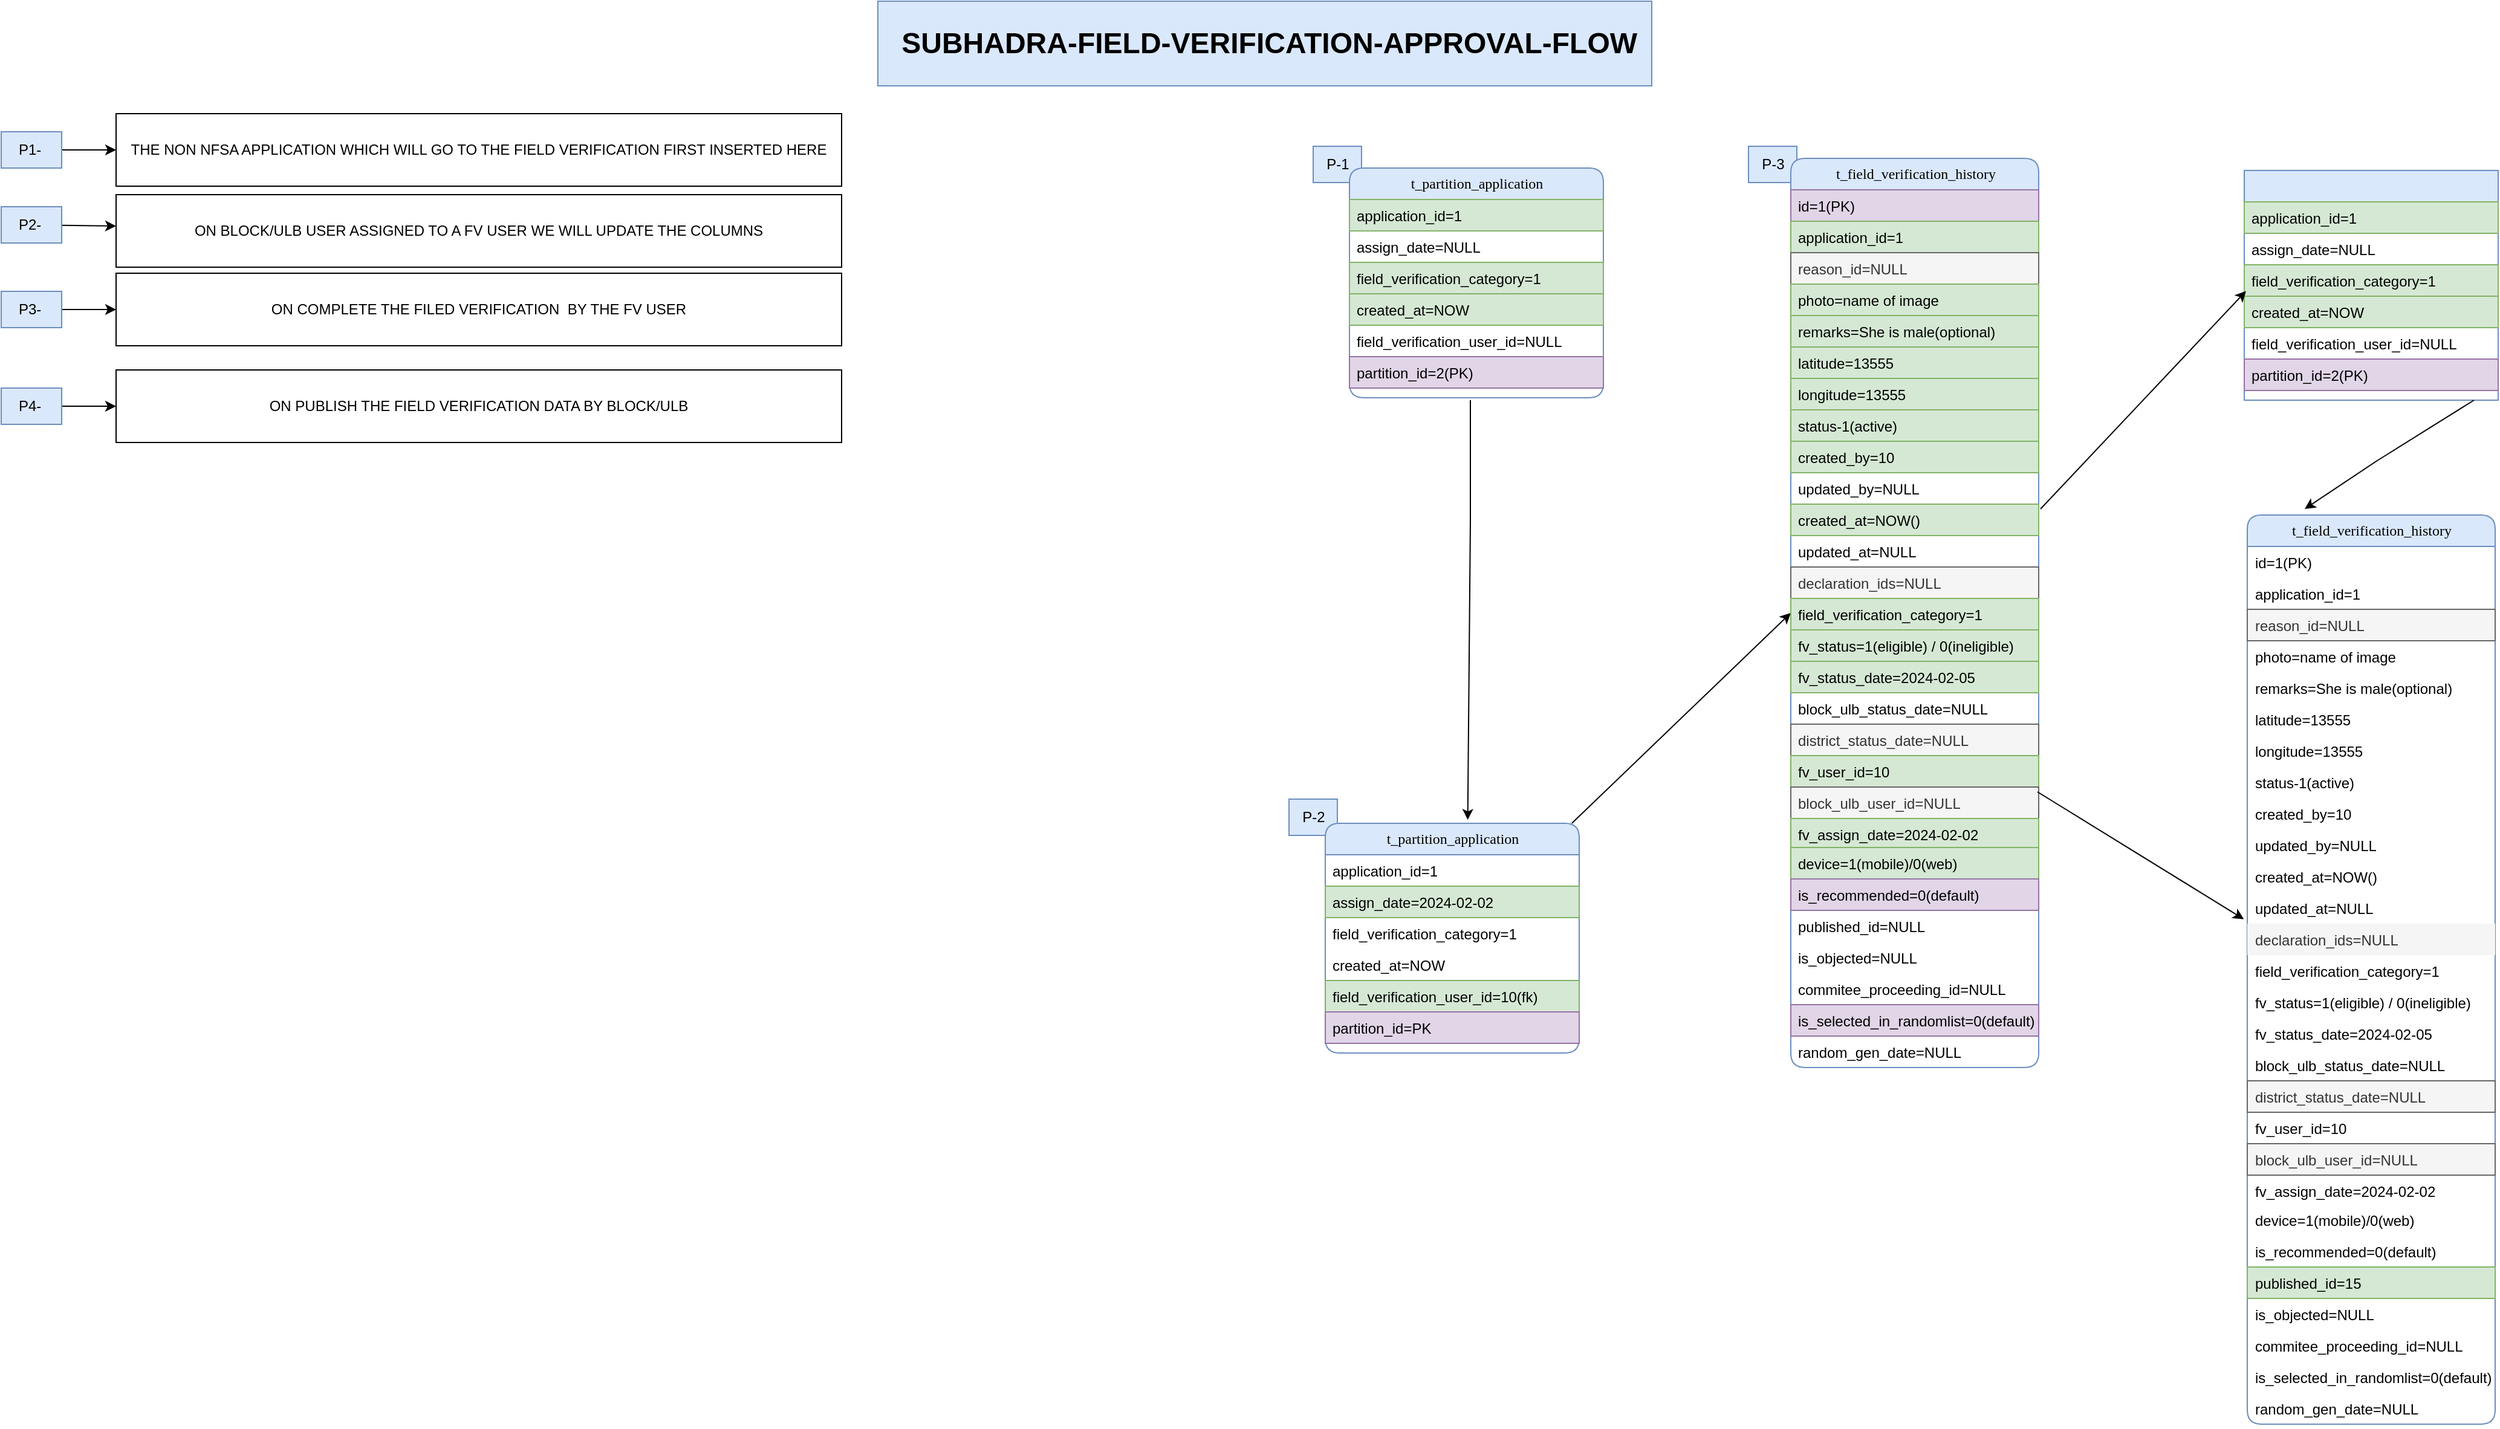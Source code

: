 <mxfile version="26.0.10">
  <diagram name="Page-1" id="5d7acffa-a066-3a61-03fe-96351882024d">
    <mxGraphModel dx="2404" dy="1493" grid="1" gridSize="10" guides="1" tooltips="1" connect="1" arrows="1" fold="1" page="1" pageScale="1" pageWidth="1100" pageHeight="850" background="#ffffff" math="0" shadow="0">
      <root>
        <mxCell id="0" />
        <mxCell id="1" parent="0" />
        <mxCell id="mOaUi8r3s6zJGnczRY0B-57" value="P-3" style="text;html=1;align=center;verticalAlign=middle;resizable=0;points=[];autosize=1;strokeColor=#6c8ebf;fillColor=#dae8fc;" vertex="1" parent="1">
          <mxGeometry x="410" y="-730" width="40" height="30" as="geometry" />
        </mxCell>
        <mxCell id="mOaUi8r3s6zJGnczRY0B-26" value="P-2" style="text;html=1;align=center;verticalAlign=middle;resizable=0;points=[];autosize=1;strokeColor=#6c8ebf;fillColor=#dae8fc;" vertex="1" parent="1">
          <mxGeometry x="30" y="-190" width="40" height="30" as="geometry" />
        </mxCell>
        <mxCell id="mOaUi8r3s6zJGnczRY0B-1" value="&lt;h1&gt;&amp;nbsp;SUBHADRA-FIELD-VERIFICATION-APPROVAL-FLOW&lt;/h1&gt;" style="text;html=1;align=center;verticalAlign=middle;resizable=0;points=[];autosize=1;strokeColor=#6c8ebf;fillColor=#dae8fc;" vertex="1" parent="1">
          <mxGeometry x="-310" y="-850" width="640" height="70" as="geometry" />
        </mxCell>
        <mxCell id="mOaUi8r3s6zJGnczRY0B-12" value="P-1" style="text;html=1;align=center;verticalAlign=middle;resizable=0;points=[];autosize=1;strokeColor=#6c8ebf;fillColor=#dae8fc;" vertex="1" parent="1">
          <mxGeometry x="50" y="-730" width="40" height="30" as="geometry" />
        </mxCell>
        <mxCell id="mOaUi8r3s6zJGnczRY0B-18" value="" style="edgeStyle=orthogonalEdgeStyle;rounded=0;orthogonalLoop=1;jettySize=auto;html=1;" edge="1" parent="1" source="mOaUi8r3s6zJGnczRY0B-16" target="mOaUi8r3s6zJGnczRY0B-17">
          <mxGeometry relative="1" as="geometry" />
        </mxCell>
        <mxCell id="mOaUi8r3s6zJGnczRY0B-16" value="P1-&amp;nbsp;" style="text;html=1;align=center;verticalAlign=middle;resizable=0;points=[];autosize=1;strokeColor=#6c8ebf;fillColor=#dae8fc;" vertex="1" parent="1">
          <mxGeometry x="-1035" y="-742" width="50" height="30" as="geometry" />
        </mxCell>
        <mxCell id="mOaUi8r3s6zJGnczRY0B-17" value="THE NON NFSA APPLICATION WHICH WILL GO TO THE FIELD VERIFICATION FIRST INSERTED HERE" style="whiteSpace=wrap;html=1;" vertex="1" parent="1">
          <mxGeometry x="-940" y="-757" width="600" height="60" as="geometry" />
        </mxCell>
        <mxCell id="mOaUi8r3s6zJGnczRY0B-60" value="" style="edgeStyle=none;rounded=0;orthogonalLoop=1;jettySize=auto;html=1;entryX=0;entryY=0.5;entryDx=0;entryDy=0;" edge="1" parent="1" source="mOaUi8r3s6zJGnczRY0B-19" target="mOaUi8r3s6zJGnczRY0B-50">
          <mxGeometry relative="1" as="geometry">
            <mxPoint x="780" y="-615" as="targetPoint" />
          </mxGeometry>
        </mxCell>
        <mxCell id="mOaUi8r3s6zJGnczRY0B-19" value="t_partition_application" style="swimlane;html=1;fontStyle=0;childLayout=stackLayout;horizontal=1;startSize=26;fillColor=#dae8fc;horizontalStack=0;resizeParent=1;resizeLast=0;collapsible=1;marginBottom=0;swimlaneFillColor=#ffffff;align=center;rounded=1;shadow=0;comic=0;labelBackgroundColor=none;strokeWidth=1;fontFamily=Verdana;fontSize=12;strokeColor=#6c8ebf;" vertex="1" parent="1">
          <mxGeometry x="60" y="-170" width="210" height="190" as="geometry">
            <mxRectangle x="445" y="-710" width="180" height="30" as="alternateBounds" />
          </mxGeometry>
        </mxCell>
        <mxCell id="mOaUi8r3s6zJGnczRY0B-32" value="application_id=1" style="text;html=1;strokeColor=none;fillColor=none;spacingLeft=4;spacingRight=4;whiteSpace=wrap;overflow=hidden;rotatable=0;points=[[0,0.5],[1,0.5]];portConstraint=eastwest;" vertex="1" parent="mOaUi8r3s6zJGnczRY0B-19">
          <mxGeometry y="26" width="210" height="26" as="geometry" />
        </mxCell>
        <mxCell id="mOaUi8r3s6zJGnczRY0B-33" value="assign_date=2024-02-02" style="text;html=1;strokeColor=#82b366;fillColor=#d5e8d4;spacingLeft=4;spacingRight=4;whiteSpace=wrap;overflow=hidden;rotatable=0;points=[[0,0.5],[1,0.5]];portConstraint=eastwest;" vertex="1" parent="mOaUi8r3s6zJGnczRY0B-19">
          <mxGeometry y="52" width="210" height="26" as="geometry" />
        </mxCell>
        <mxCell id="mOaUi8r3s6zJGnczRY0B-34" value="field_verification_category=1" style="text;html=1;strokeColor=none;fillColor=none;spacingLeft=4;spacingRight=4;whiteSpace=wrap;overflow=hidden;rotatable=0;points=[[0,0.5],[1,0.5]];portConstraint=eastwest;" vertex="1" parent="mOaUi8r3s6zJGnczRY0B-19">
          <mxGeometry y="78" width="210" height="26" as="geometry" />
        </mxCell>
        <mxCell id="mOaUi8r3s6zJGnczRY0B-35" value="created_at=NOW" style="text;html=1;strokeColor=none;fillColor=none;spacingLeft=4;spacingRight=4;whiteSpace=wrap;overflow=hidden;rotatable=0;points=[[0,0.5],[1,0.5]];portConstraint=eastwest;" vertex="1" parent="mOaUi8r3s6zJGnczRY0B-19">
          <mxGeometry y="104" width="210" height="26" as="geometry" />
        </mxCell>
        <mxCell id="mOaUi8r3s6zJGnczRY0B-36" value="field_verification_user_id=10(fk)" style="text;html=1;strokeColor=#82b366;fillColor=#d5e8d4;spacingLeft=4;spacingRight=4;whiteSpace=wrap;overflow=hidden;rotatable=0;points=[[0,0.5],[1,0.5]];portConstraint=eastwest;" vertex="1" parent="mOaUi8r3s6zJGnczRY0B-19">
          <mxGeometry y="130" width="210" height="26" as="geometry" />
        </mxCell>
        <mxCell id="mOaUi8r3s6zJGnczRY0B-37" value="partition_id=PK" style="text;html=1;strokeColor=#9673a6;fillColor=#e1d5e7;spacingLeft=4;spacingRight=4;whiteSpace=wrap;overflow=hidden;rotatable=0;points=[[0,0.5],[1,0.5]];portConstraint=eastwest;" vertex="1" parent="mOaUi8r3s6zJGnczRY0B-19">
          <mxGeometry y="156" width="210" height="26" as="geometry" />
        </mxCell>
        <mxCell id="mOaUi8r3s6zJGnczRY0B-31" value="" style="edgeStyle=none;rounded=0;orthogonalLoop=1;jettySize=auto;html=1;" edge="1" parent="1" source="mOaUi8r3s6zJGnczRY0B-27" target="mOaUi8r3s6zJGnczRY0B-28">
          <mxGeometry relative="1" as="geometry" />
        </mxCell>
        <mxCell id="mOaUi8r3s6zJGnczRY0B-27" value="P2-&amp;nbsp;" style="text;html=1;align=center;verticalAlign=middle;resizable=0;points=[];autosize=1;strokeColor=#6c8ebf;fillColor=#dae8fc;" vertex="1" parent="1">
          <mxGeometry x="-1035" y="-680" width="50" height="30" as="geometry" />
        </mxCell>
        <mxCell id="mOaUi8r3s6zJGnczRY0B-28" value="ON BLOCK/ULB USER ASSIGNED TO A FV USER WE WILL UPDATE THE COLUMNS" style="whiteSpace=wrap;html=1;" vertex="1" parent="1">
          <mxGeometry x="-940" y="-690" width="600" height="60" as="geometry" />
        </mxCell>
        <mxCell id="mOaUi8r3s6zJGnczRY0B-38" value="t_partition_application" style="swimlane;html=1;fontStyle=0;childLayout=stackLayout;horizontal=1;startSize=26;fillColor=#dae8fc;horizontalStack=0;resizeParent=1;resizeLast=0;collapsible=1;marginBottom=0;swimlaneFillColor=#ffffff;align=center;rounded=1;shadow=0;comic=0;labelBackgroundColor=none;strokeWidth=1;fontFamily=Verdana;fontSize=12;strokeColor=#6c8ebf;" vertex="1" parent="1">
          <mxGeometry x="80" y="-712" width="210" height="190" as="geometry" />
        </mxCell>
        <mxCell id="mOaUi8r3s6zJGnczRY0B-39" value="application_id=1" style="text;html=1;strokeColor=#82b366;fillColor=#d5e8d4;spacingLeft=4;spacingRight=4;whiteSpace=wrap;overflow=hidden;rotatable=0;points=[[0,0.5],[1,0.5]];portConstraint=eastwest;" vertex="1" parent="mOaUi8r3s6zJGnczRY0B-38">
          <mxGeometry y="26" width="210" height="26" as="geometry" />
        </mxCell>
        <mxCell id="mOaUi8r3s6zJGnczRY0B-40" value="assign_date=NULL" style="text;html=1;spacingLeft=4;spacingRight=4;whiteSpace=wrap;overflow=hidden;rotatable=0;points=[[0,0.5],[1,0.5]];portConstraint=eastwest;" vertex="1" parent="mOaUi8r3s6zJGnczRY0B-38">
          <mxGeometry y="52" width="210" height="26" as="geometry" />
        </mxCell>
        <mxCell id="mOaUi8r3s6zJGnczRY0B-41" value="field_verification_category=1" style="text;html=1;strokeColor=#82b366;fillColor=#d5e8d4;spacingLeft=4;spacingRight=4;whiteSpace=wrap;overflow=hidden;rotatable=0;points=[[0,0.5],[1,0.5]];portConstraint=eastwest;" vertex="1" parent="mOaUi8r3s6zJGnczRY0B-38">
          <mxGeometry y="78" width="210" height="26" as="geometry" />
        </mxCell>
        <mxCell id="mOaUi8r3s6zJGnczRY0B-42" value="created_at=NOW" style="text;html=1;strokeColor=#82b366;fillColor=#d5e8d4;spacingLeft=4;spacingRight=4;whiteSpace=wrap;overflow=hidden;rotatable=0;points=[[0,0.5],[1,0.5]];portConstraint=eastwest;" vertex="1" parent="mOaUi8r3s6zJGnczRY0B-38">
          <mxGeometry y="104" width="210" height="26" as="geometry" />
        </mxCell>
        <mxCell id="mOaUi8r3s6zJGnczRY0B-43" value="field_verification_user_id=NULL" style="text;html=1;strokeColor=none;fillColor=none;spacingLeft=4;spacingRight=4;whiteSpace=wrap;overflow=hidden;rotatable=0;points=[[0,0.5],[1,0.5]];portConstraint=eastwest;" vertex="1" parent="mOaUi8r3s6zJGnczRY0B-38">
          <mxGeometry y="130" width="210" height="26" as="geometry" />
        </mxCell>
        <mxCell id="mOaUi8r3s6zJGnczRY0B-44" value="partition_id=2(PK)" style="text;html=1;strokeColor=#9673a6;fillColor=#e1d5e7;spacingLeft=4;spacingRight=4;whiteSpace=wrap;overflow=hidden;rotatable=0;points=[[0,0.5],[1,0.5]];portConstraint=eastwest;" vertex="1" parent="mOaUi8r3s6zJGnczRY0B-38">
          <mxGeometry y="156" width="210" height="26" as="geometry" />
        </mxCell>
        <mxCell id="mOaUi8r3s6zJGnczRY0B-47" value="" style="edgeStyle=none;rounded=0;orthogonalLoop=1;jettySize=auto;html=1;" edge="1" parent="1" source="mOaUi8r3s6zJGnczRY0B-45" target="mOaUi8r3s6zJGnczRY0B-46">
          <mxGeometry relative="1" as="geometry" />
        </mxCell>
        <mxCell id="mOaUi8r3s6zJGnczRY0B-45" value="P3-&amp;nbsp;" style="text;html=1;align=center;verticalAlign=middle;resizable=0;points=[];autosize=1;strokeColor=#6c8ebf;fillColor=#dae8fc;" vertex="1" parent="1">
          <mxGeometry x="-1035" y="-610" width="50" height="30" as="geometry" />
        </mxCell>
        <mxCell id="mOaUi8r3s6zJGnczRY0B-46" value="ON COMPLETE THE FILED VERIFICATION&amp;nbsp; BY THE FV USER" style="whiteSpace=wrap;html=1;" vertex="1" parent="1">
          <mxGeometry x="-940" y="-625" width="600" height="60" as="geometry" />
        </mxCell>
        <mxCell id="mOaUi8r3s6zJGnczRY0B-50" value="t_field_verification_history" style="swimlane;html=1;fontStyle=0;childLayout=stackLayout;horizontal=1;startSize=26;fillColor=#dae8fc;horizontalStack=0;resizeParent=1;resizeLast=0;collapsible=1;marginBottom=0;swimlaneFillColor=#ffffff;align=center;rounded=1;shadow=0;comic=0;labelBackgroundColor=none;strokeWidth=1;fontFamily=Verdana;fontSize=12;strokeColor=#6c8ebf;" vertex="1" parent="1">
          <mxGeometry x="445" y="-720" width="205" height="752" as="geometry">
            <mxRectangle x="445" y="-710" width="180" height="30" as="alternateBounds" />
          </mxGeometry>
        </mxCell>
        <mxCell id="mOaUi8r3s6zJGnczRY0B-51" value="id=1(PK)" style="text;html=1;strokeColor=#9673a6;fillColor=#e1d5e7;spacingLeft=4;spacingRight=4;whiteSpace=wrap;overflow=hidden;rotatable=0;points=[[0,0.5],[1,0.5]];portConstraint=eastwest;" vertex="1" parent="mOaUi8r3s6zJGnczRY0B-50">
          <mxGeometry y="26" width="205" height="26" as="geometry" />
        </mxCell>
        <mxCell id="mOaUi8r3s6zJGnczRY0B-65" value="application_id=1&lt;div&gt;&lt;br&gt;&lt;/div&gt;" style="text;html=1;strokeColor=#82b366;fillColor=#d5e8d4;spacingLeft=4;spacingRight=4;whiteSpace=wrap;overflow=hidden;rotatable=0;points=[[0,0.5],[1,0.5]];portConstraint=eastwest;" vertex="1" parent="mOaUi8r3s6zJGnczRY0B-50">
          <mxGeometry y="52" width="205" height="26" as="geometry" />
        </mxCell>
        <mxCell id="mOaUi8r3s6zJGnczRY0B-66" value="&lt;div&gt;reason_id=NULL&lt;/div&gt;" style="text;html=1;spacingLeft=4;spacingRight=4;whiteSpace=wrap;overflow=hidden;rotatable=0;points=[[0,0.5],[1,0.5]];portConstraint=eastwest;fillColor=#f5f5f5;fontColor=#333333;strokeColor=#666666;" vertex="1" parent="mOaUi8r3s6zJGnczRY0B-50">
          <mxGeometry y="78" width="205" height="26" as="geometry" />
        </mxCell>
        <mxCell id="mOaUi8r3s6zJGnczRY0B-68" value="photo=name of image" style="text;html=1;spacingLeft=4;spacingRight=4;whiteSpace=wrap;overflow=hidden;rotatable=0;points=[[0,0.5],[1,0.5]];portConstraint=eastwest;fillColor=#d5e8d4;strokeColor=#82b366;" vertex="1" parent="mOaUi8r3s6zJGnczRY0B-50">
          <mxGeometry y="104" width="205" height="26" as="geometry" />
        </mxCell>
        <mxCell id="mOaUi8r3s6zJGnczRY0B-69" value="remarks=She is male(optional)" style="text;html=1;spacingLeft=4;spacingRight=4;whiteSpace=wrap;overflow=hidden;rotatable=0;points=[[0,0.5],[1,0.5]];portConstraint=eastwest;fillColor=#d5e8d4;strokeColor=#82b366;" vertex="1" parent="mOaUi8r3s6zJGnczRY0B-50">
          <mxGeometry y="130" width="205" height="26" as="geometry" />
        </mxCell>
        <mxCell id="mOaUi8r3s6zJGnczRY0B-70" value="latitude=13555" style="text;html=1;spacingLeft=4;spacingRight=4;whiteSpace=wrap;overflow=hidden;rotatable=0;points=[[0,0.5],[1,0.5]];portConstraint=eastwest;fillColor=#d5e8d4;strokeColor=#82b366;" vertex="1" parent="mOaUi8r3s6zJGnczRY0B-50">
          <mxGeometry y="156" width="205" height="26" as="geometry" />
        </mxCell>
        <mxCell id="mOaUi8r3s6zJGnczRY0B-71" value="longitude=13555" style="text;html=1;spacingLeft=4;spacingRight=4;whiteSpace=wrap;overflow=hidden;rotatable=0;points=[[0,0.5],[1,0.5]];portConstraint=eastwest;fillColor=#d5e8d4;strokeColor=#82b366;" vertex="1" parent="mOaUi8r3s6zJGnczRY0B-50">
          <mxGeometry y="182" width="205" height="26" as="geometry" />
        </mxCell>
        <mxCell id="mOaUi8r3s6zJGnczRY0B-72" value="status-1(active)" style="text;html=1;spacingLeft=4;spacingRight=4;whiteSpace=wrap;overflow=hidden;rotatable=0;points=[[0,0.5],[1,0.5]];portConstraint=eastwest;fillColor=#d5e8d4;strokeColor=#82b366;" vertex="1" parent="mOaUi8r3s6zJGnczRY0B-50">
          <mxGeometry y="208" width="205" height="26" as="geometry" />
        </mxCell>
        <mxCell id="mOaUi8r3s6zJGnczRY0B-73" value="created_by=10" style="text;html=1;spacingLeft=4;spacingRight=4;whiteSpace=wrap;overflow=hidden;rotatable=0;points=[[0,0.5],[1,0.5]];portConstraint=eastwest;fillColor=#d5e8d4;strokeColor=#82b366;" vertex="1" parent="mOaUi8r3s6zJGnczRY0B-50">
          <mxGeometry y="234" width="205" height="26" as="geometry" />
        </mxCell>
        <mxCell id="mOaUi8r3s6zJGnczRY0B-74" value="updated_by=NULL" style="text;html=1;spacingLeft=4;spacingRight=4;whiteSpace=wrap;overflow=hidden;rotatable=0;points=[[0,0.5],[1,0.5]];portConstraint=eastwest;" vertex="1" parent="mOaUi8r3s6zJGnczRY0B-50">
          <mxGeometry y="260" width="205" height="26" as="geometry" />
        </mxCell>
        <mxCell id="mOaUi8r3s6zJGnczRY0B-75" value="created_at=NOW()" style="text;html=1;spacingLeft=4;spacingRight=4;whiteSpace=wrap;overflow=hidden;rotatable=0;points=[[0,0.5],[1,0.5]];portConstraint=eastwest;fillColor=#d5e8d4;strokeColor=#82b366;" vertex="1" parent="mOaUi8r3s6zJGnczRY0B-50">
          <mxGeometry y="286" width="205" height="26" as="geometry" />
        </mxCell>
        <mxCell id="mOaUi8r3s6zJGnczRY0B-76" value="updated_at=NULL" style="text;html=1;spacingLeft=4;spacingRight=4;whiteSpace=wrap;overflow=hidden;rotatable=0;points=[[0,0.5],[1,0.5]];portConstraint=eastwest;" vertex="1" parent="mOaUi8r3s6zJGnczRY0B-50">
          <mxGeometry y="312" width="205" height="26" as="geometry" />
        </mxCell>
        <mxCell id="mOaUi8r3s6zJGnczRY0B-103" value="declaration_ids=NULL" style="text;html=1;spacingLeft=4;spacingRight=4;whiteSpace=wrap;overflow=hidden;rotatable=0;points=[[0,0.5],[1,0.5]];portConstraint=eastwest;fillColor=#f5f5f5;fontColor=#333333;strokeColor=#666666;" vertex="1" parent="mOaUi8r3s6zJGnczRY0B-50">
          <mxGeometry y="338" width="205" height="26" as="geometry" />
        </mxCell>
        <mxCell id="mOaUi8r3s6zJGnczRY0B-104" value="field_verification_category=1" style="text;html=1;spacingLeft=4;spacingRight=4;whiteSpace=wrap;overflow=hidden;rotatable=0;points=[[0,0.5],[1,0.5]];portConstraint=eastwest;fillColor=#d5e8d4;strokeColor=#82b366;" vertex="1" parent="mOaUi8r3s6zJGnczRY0B-50">
          <mxGeometry y="364" width="205" height="26" as="geometry" />
        </mxCell>
        <mxCell id="mOaUi8r3s6zJGnczRY0B-120" value="fv_status=1(eligible) / 0(ineligible)" style="text;html=1;spacingLeft=4;spacingRight=4;whiteSpace=wrap;overflow=hidden;rotatable=0;points=[[0,0.5],[1,0.5]];portConstraint=eastwest;fillColor=#d5e8d4;strokeColor=#82b366;" vertex="1" parent="mOaUi8r3s6zJGnczRY0B-50">
          <mxGeometry y="390" width="205" height="26" as="geometry" />
        </mxCell>
        <mxCell id="mOaUi8r3s6zJGnczRY0B-121" value="fv_status_date=2024-02-05" style="text;html=1;spacingLeft=4;spacingRight=4;whiteSpace=wrap;overflow=hidden;rotatable=0;points=[[0,0.5],[1,0.5]];portConstraint=eastwest;fillColor=#d5e8d4;strokeColor=#82b366;" vertex="1" parent="mOaUi8r3s6zJGnczRY0B-50">
          <mxGeometry y="416" width="205" height="26" as="geometry" />
        </mxCell>
        <mxCell id="mOaUi8r3s6zJGnczRY0B-122" value="block_ulb_status_date=NULL" style="text;html=1;spacingLeft=4;spacingRight=4;whiteSpace=wrap;overflow=hidden;rotatable=0;points=[[0,0.5],[1,0.5]];portConstraint=eastwest;" vertex="1" parent="mOaUi8r3s6zJGnczRY0B-50">
          <mxGeometry y="442" width="205" height="26" as="geometry" />
        </mxCell>
        <mxCell id="mOaUi8r3s6zJGnczRY0B-123" value="district_status_date=NULL" style="text;html=1;spacingLeft=4;spacingRight=4;whiteSpace=wrap;overflow=hidden;rotatable=0;points=[[0,0.5],[1,0.5]];portConstraint=eastwest;fillColor=#f5f5f5;fontColor=#333333;strokeColor=#666666;" vertex="1" parent="mOaUi8r3s6zJGnczRY0B-50">
          <mxGeometry y="468" width="205" height="26" as="geometry" />
        </mxCell>
        <mxCell id="mOaUi8r3s6zJGnczRY0B-124" value="fv_user_id=10" style="text;html=1;spacingLeft=4;spacingRight=4;whiteSpace=wrap;overflow=hidden;rotatable=0;points=[[0,0.5],[1,0.5]];portConstraint=eastwest;fillColor=#d5e8d4;strokeColor=#82b366;" vertex="1" parent="mOaUi8r3s6zJGnczRY0B-50">
          <mxGeometry y="494" width="205" height="26" as="geometry" />
        </mxCell>
        <mxCell id="mOaUi8r3s6zJGnczRY0B-125" value="block_ulb_user_id=NULL" style="text;html=1;spacingLeft=4;spacingRight=4;whiteSpace=wrap;overflow=hidden;rotatable=0;points=[[0,0.5],[1,0.5]];portConstraint=eastwest;fillColor=#f5f5f5;fontColor=#333333;strokeColor=#666666;" vertex="1" parent="mOaUi8r3s6zJGnczRY0B-50">
          <mxGeometry y="520" width="205" height="26" as="geometry" />
        </mxCell>
        <mxCell id="mOaUi8r3s6zJGnczRY0B-126" value="fv_assign_date=2024-02-02" style="text;html=1;spacingLeft=4;spacingRight=4;whiteSpace=wrap;overflow=hidden;rotatable=0;points=[[0,0.5],[1,0.5]];portConstraint=eastwest;fillColor=#d5e8d4;strokeColor=#82b366;" vertex="1" parent="mOaUi8r3s6zJGnczRY0B-50">
          <mxGeometry y="546" width="205" height="24" as="geometry" />
        </mxCell>
        <mxCell id="mOaUi8r3s6zJGnczRY0B-127" value="device=1(mobile)/0(web)" style="text;html=1;spacingLeft=4;spacingRight=4;whiteSpace=wrap;overflow=hidden;rotatable=0;points=[[0,0.5],[1,0.5]];portConstraint=eastwest;fillColor=#d5e8d4;strokeColor=#82b366;" vertex="1" parent="mOaUi8r3s6zJGnczRY0B-50">
          <mxGeometry y="570" width="205" height="26" as="geometry" />
        </mxCell>
        <mxCell id="mOaUi8r3s6zJGnczRY0B-151" value="is_recommended=0(default)" style="text;html=1;spacingLeft=4;spacingRight=4;whiteSpace=wrap;overflow=hidden;rotatable=0;points=[[0,0.5],[1,0.5]];portConstraint=eastwest;fillColor=#e1d5e7;strokeColor=#9673a6;" vertex="1" parent="mOaUi8r3s6zJGnczRY0B-50">
          <mxGeometry y="596" width="205" height="26" as="geometry" />
        </mxCell>
        <mxCell id="mOaUi8r3s6zJGnczRY0B-152" value="published_id=NULL" style="text;html=1;spacingLeft=4;spacingRight=4;whiteSpace=wrap;overflow=hidden;rotatable=0;points=[[0,0.5],[1,0.5]];portConstraint=eastwest;" vertex="1" parent="mOaUi8r3s6zJGnczRY0B-50">
          <mxGeometry y="622" width="205" height="26" as="geometry" />
        </mxCell>
        <mxCell id="mOaUi8r3s6zJGnczRY0B-153" value="is_objected=NULL" style="text;html=1;spacingLeft=4;spacingRight=4;whiteSpace=wrap;overflow=hidden;rotatable=0;points=[[0,0.5],[1,0.5]];portConstraint=eastwest;" vertex="1" parent="mOaUi8r3s6zJGnczRY0B-50">
          <mxGeometry y="648" width="205" height="26" as="geometry" />
        </mxCell>
        <mxCell id="mOaUi8r3s6zJGnczRY0B-155" value="commitee_proceeding_id=NULL" style="text;html=1;spacingLeft=4;spacingRight=4;whiteSpace=wrap;overflow=hidden;rotatable=0;points=[[0,0.5],[1,0.5]];portConstraint=eastwest;" vertex="1" parent="mOaUi8r3s6zJGnczRY0B-50">
          <mxGeometry y="674" width="205" height="26" as="geometry" />
        </mxCell>
        <mxCell id="mOaUi8r3s6zJGnczRY0B-156" value="is_selected_in_randomlist=0(default)" style="text;html=1;spacingLeft=4;spacingRight=4;whiteSpace=wrap;overflow=hidden;rotatable=0;points=[[0,0.5],[1,0.5]];portConstraint=eastwest;fillColor=#e1d5e7;strokeColor=#9673a6;" vertex="1" parent="mOaUi8r3s6zJGnczRY0B-50">
          <mxGeometry y="700" width="205" height="26" as="geometry" />
        </mxCell>
        <mxCell id="mOaUi8r3s6zJGnczRY0B-158" value="random_gen_date=NULL" style="text;html=1;spacingLeft=4;spacingRight=4;whiteSpace=wrap;overflow=hidden;rotatable=0;points=[[0,0.5],[1,0.5]];portConstraint=eastwest;" vertex="1" parent="mOaUi8r3s6zJGnczRY0B-50">
          <mxGeometry y="726" width="205" height="26" as="geometry" />
        </mxCell>
        <mxCell id="mOaUi8r3s6zJGnczRY0B-59" value="" style="shape=waypoint;sketch=0;size=6;pointerEvents=1;points=[];fillColor=#dae8fc;resizable=0;rotatable=0;perimeter=centerPerimeter;snapToPoint=1;fontFamily=Verdana;strokeColor=#6c8ebf;fontStyle=0;startSize=26;swimlaneFillColor=#ffffff;rounded=1;shadow=0;comic=0;labelBackgroundColor=none;strokeWidth=1;" vertex="1" parent="1">
          <mxGeometry x="830" y="-625" width="20" height="20" as="geometry" />
        </mxCell>
        <mxCell id="mOaUi8r3s6zJGnczRY0B-61" value="" style="edgeStyle=none;rounded=0;orthogonalLoop=1;jettySize=auto;html=1;entryX=0.561;entryY=-0.015;entryDx=0;entryDy=0;entryPerimeter=0;" edge="1" parent="1" target="mOaUi8r3s6zJGnczRY0B-19">
          <mxGeometry relative="1" as="geometry">
            <mxPoint x="180" y="-520" as="sourcePoint" />
            <mxPoint x="180" y="-270" as="targetPoint" />
            <Array as="points">
              <mxPoint x="180" y="-420" />
            </Array>
          </mxGeometry>
        </mxCell>
        <mxCell id="mOaUi8r3s6zJGnczRY0B-161" value="" style="edgeStyle=none;rounded=0;orthogonalLoop=1;jettySize=auto;html=1;" edge="1" parent="1" source="mOaUi8r3s6zJGnczRY0B-159" target="mOaUi8r3s6zJGnczRY0B-160">
          <mxGeometry relative="1" as="geometry" />
        </mxCell>
        <mxCell id="mOaUi8r3s6zJGnczRY0B-159" value="P4-&amp;nbsp;" style="text;html=1;align=center;verticalAlign=middle;resizable=0;points=[];autosize=1;strokeColor=#6c8ebf;fillColor=#dae8fc;" vertex="1" parent="1">
          <mxGeometry x="-1035" y="-530" width="50" height="30" as="geometry" />
        </mxCell>
        <mxCell id="mOaUi8r3s6zJGnczRY0B-160" value="ON PUBLISH THE FIELD VERIFICATION DATA BY BLOCK/ULB" style="whiteSpace=wrap;html=1;" vertex="1" parent="1">
          <mxGeometry x="-940" y="-545" width="600" height="60" as="geometry" />
        </mxCell>
        <mxCell id="mOaUi8r3s6zJGnczRY0B-162" value="t_field_verification_history" style="swimlane;html=1;fontStyle=0;childLayout=stackLayout;horizontal=1;startSize=26;fillColor=#dae8fc;horizontalStack=0;resizeParent=1;resizeLast=0;collapsible=1;marginBottom=0;swimlaneFillColor=#ffffff;align=center;rounded=1;shadow=0;comic=0;labelBackgroundColor=none;strokeWidth=1;fontFamily=Verdana;fontSize=12;strokeColor=#6c8ebf;" vertex="1" parent="1">
          <mxGeometry x="822.5" y="-425" width="205" height="752" as="geometry">
            <mxRectangle x="445" y="-710" width="180" height="30" as="alternateBounds" />
          </mxGeometry>
        </mxCell>
        <mxCell id="mOaUi8r3s6zJGnczRY0B-163" value="id=1(PK)" style="text;html=1;spacingLeft=4;spacingRight=4;whiteSpace=wrap;overflow=hidden;rotatable=0;points=[[0,0.5],[1,0.5]];portConstraint=eastwest;" vertex="1" parent="mOaUi8r3s6zJGnczRY0B-162">
          <mxGeometry y="26" width="205" height="26" as="geometry" />
        </mxCell>
        <mxCell id="mOaUi8r3s6zJGnczRY0B-164" value="application_id=1&lt;div&gt;&lt;br&gt;&lt;/div&gt;" style="text;html=1;spacingLeft=4;spacingRight=4;whiteSpace=wrap;overflow=hidden;rotatable=0;points=[[0,0.5],[1,0.5]];portConstraint=eastwest;" vertex="1" parent="mOaUi8r3s6zJGnczRY0B-162">
          <mxGeometry y="52" width="205" height="26" as="geometry" />
        </mxCell>
        <mxCell id="mOaUi8r3s6zJGnczRY0B-165" value="&lt;div&gt;reason_id=NULL&lt;/div&gt;" style="text;html=1;spacingLeft=4;spacingRight=4;whiteSpace=wrap;overflow=hidden;rotatable=0;points=[[0,0.5],[1,0.5]];portConstraint=eastwest;fillColor=#f5f5f5;fontColor=#333333;strokeColor=#666666;" vertex="1" parent="mOaUi8r3s6zJGnczRY0B-162">
          <mxGeometry y="78" width="205" height="26" as="geometry" />
        </mxCell>
        <mxCell id="mOaUi8r3s6zJGnczRY0B-166" value="photo=name of image" style="text;html=1;spacingLeft=4;spacingRight=4;whiteSpace=wrap;overflow=hidden;rotatable=0;points=[[0,0.5],[1,0.5]];portConstraint=eastwest;" vertex="1" parent="mOaUi8r3s6zJGnczRY0B-162">
          <mxGeometry y="104" width="205" height="26" as="geometry" />
        </mxCell>
        <mxCell id="mOaUi8r3s6zJGnczRY0B-167" value="remarks=She is male(optional)" style="text;html=1;spacingLeft=4;spacingRight=4;whiteSpace=wrap;overflow=hidden;rotatable=0;points=[[0,0.5],[1,0.5]];portConstraint=eastwest;" vertex="1" parent="mOaUi8r3s6zJGnczRY0B-162">
          <mxGeometry y="130" width="205" height="26" as="geometry" />
        </mxCell>
        <mxCell id="mOaUi8r3s6zJGnczRY0B-168" value="latitude=13555" style="text;html=1;spacingLeft=4;spacingRight=4;whiteSpace=wrap;overflow=hidden;rotatable=0;points=[[0,0.5],[1,0.5]];portConstraint=eastwest;" vertex="1" parent="mOaUi8r3s6zJGnczRY0B-162">
          <mxGeometry y="156" width="205" height="26" as="geometry" />
        </mxCell>
        <mxCell id="mOaUi8r3s6zJGnczRY0B-169" value="longitude=13555" style="text;html=1;spacingLeft=4;spacingRight=4;whiteSpace=wrap;overflow=hidden;rotatable=0;points=[[0,0.5],[1,0.5]];portConstraint=eastwest;" vertex="1" parent="mOaUi8r3s6zJGnczRY0B-162">
          <mxGeometry y="182" width="205" height="26" as="geometry" />
        </mxCell>
        <mxCell id="mOaUi8r3s6zJGnczRY0B-170" value="status-1(active)" style="text;html=1;spacingLeft=4;spacingRight=4;whiteSpace=wrap;overflow=hidden;rotatable=0;points=[[0,0.5],[1,0.5]];portConstraint=eastwest;" vertex="1" parent="mOaUi8r3s6zJGnczRY0B-162">
          <mxGeometry y="208" width="205" height="26" as="geometry" />
        </mxCell>
        <mxCell id="mOaUi8r3s6zJGnczRY0B-171" value="created_by=10" style="text;html=1;spacingLeft=4;spacingRight=4;whiteSpace=wrap;overflow=hidden;rotatable=0;points=[[0,0.5],[1,0.5]];portConstraint=eastwest;" vertex="1" parent="mOaUi8r3s6zJGnczRY0B-162">
          <mxGeometry y="234" width="205" height="26" as="geometry" />
        </mxCell>
        <mxCell id="mOaUi8r3s6zJGnczRY0B-172" value="updated_by=NULL" style="text;html=1;spacingLeft=4;spacingRight=4;whiteSpace=wrap;overflow=hidden;rotatable=0;points=[[0,0.5],[1,0.5]];portConstraint=eastwest;" vertex="1" parent="mOaUi8r3s6zJGnczRY0B-162">
          <mxGeometry y="260" width="205" height="26" as="geometry" />
        </mxCell>
        <mxCell id="mOaUi8r3s6zJGnczRY0B-173" value="created_at=NOW()" style="text;html=1;spacingLeft=4;spacingRight=4;whiteSpace=wrap;overflow=hidden;rotatable=0;points=[[0,0.5],[1,0.5]];portConstraint=eastwest;" vertex="1" parent="mOaUi8r3s6zJGnczRY0B-162">
          <mxGeometry y="286" width="205" height="26" as="geometry" />
        </mxCell>
        <mxCell id="mOaUi8r3s6zJGnczRY0B-174" value="updated_at=NULL" style="text;html=1;spacingLeft=4;spacingRight=4;whiteSpace=wrap;overflow=hidden;rotatable=0;points=[[0,0.5],[1,0.5]];portConstraint=eastwest;" vertex="1" parent="mOaUi8r3s6zJGnczRY0B-162">
          <mxGeometry y="312" width="205" height="26" as="geometry" />
        </mxCell>
        <mxCell id="mOaUi8r3s6zJGnczRY0B-175" value="declaration_ids=NULL" style="text;html=1;spacingLeft=4;spacingRight=4;whiteSpace=wrap;overflow=hidden;rotatable=0;points=[[0,0.5],[1,0.5]];portConstraint=eastwest;fillColor=#f5f5f5;fontColor=#333333;" vertex="1" parent="mOaUi8r3s6zJGnczRY0B-162">
          <mxGeometry y="338" width="205" height="26" as="geometry" />
        </mxCell>
        <mxCell id="mOaUi8r3s6zJGnczRY0B-176" value="field_verification_category=1" style="text;html=1;spacingLeft=4;spacingRight=4;whiteSpace=wrap;overflow=hidden;rotatable=0;points=[[0,0.5],[1,0.5]];portConstraint=eastwest;" vertex="1" parent="mOaUi8r3s6zJGnczRY0B-162">
          <mxGeometry y="364" width="205" height="26" as="geometry" />
        </mxCell>
        <mxCell id="mOaUi8r3s6zJGnczRY0B-177" value="fv_status=1(eligible) / 0(ineligible)" style="text;html=1;spacingLeft=4;spacingRight=4;whiteSpace=wrap;overflow=hidden;rotatable=0;points=[[0,0.5],[1,0.5]];portConstraint=eastwest;" vertex="1" parent="mOaUi8r3s6zJGnczRY0B-162">
          <mxGeometry y="390" width="205" height="26" as="geometry" />
        </mxCell>
        <mxCell id="mOaUi8r3s6zJGnczRY0B-178" value="fv_status_date=2024-02-05" style="text;html=1;spacingLeft=4;spacingRight=4;whiteSpace=wrap;overflow=hidden;rotatable=0;points=[[0,0.5],[1,0.5]];portConstraint=eastwest;" vertex="1" parent="mOaUi8r3s6zJGnczRY0B-162">
          <mxGeometry y="416" width="205" height="26" as="geometry" />
        </mxCell>
        <mxCell id="mOaUi8r3s6zJGnczRY0B-179" value="block_ulb_status_date=NULL" style="text;html=1;spacingLeft=4;spacingRight=4;whiteSpace=wrap;overflow=hidden;rotatable=0;points=[[0,0.5],[1,0.5]];portConstraint=eastwest;" vertex="1" parent="mOaUi8r3s6zJGnczRY0B-162">
          <mxGeometry y="442" width="205" height="26" as="geometry" />
        </mxCell>
        <mxCell id="mOaUi8r3s6zJGnczRY0B-180" value="district_status_date=NULL" style="text;html=1;spacingLeft=4;spacingRight=4;whiteSpace=wrap;overflow=hidden;rotatable=0;points=[[0,0.5],[1,0.5]];portConstraint=eastwest;fillColor=#f5f5f5;fontColor=#333333;strokeColor=#666666;" vertex="1" parent="mOaUi8r3s6zJGnczRY0B-162">
          <mxGeometry y="468" width="205" height="26" as="geometry" />
        </mxCell>
        <mxCell id="mOaUi8r3s6zJGnczRY0B-181" value="fv_user_id=10" style="text;html=1;spacingLeft=4;spacingRight=4;whiteSpace=wrap;overflow=hidden;rotatable=0;points=[[0,0.5],[1,0.5]];portConstraint=eastwest;" vertex="1" parent="mOaUi8r3s6zJGnczRY0B-162">
          <mxGeometry y="494" width="205" height="26" as="geometry" />
        </mxCell>
        <mxCell id="mOaUi8r3s6zJGnczRY0B-182" value="block_ulb_user_id=NULL" style="text;html=1;spacingLeft=4;spacingRight=4;whiteSpace=wrap;overflow=hidden;rotatable=0;points=[[0,0.5],[1,0.5]];portConstraint=eastwest;fillColor=#f5f5f5;fontColor=#333333;strokeColor=#666666;" vertex="1" parent="mOaUi8r3s6zJGnczRY0B-162">
          <mxGeometry y="520" width="205" height="26" as="geometry" />
        </mxCell>
        <mxCell id="mOaUi8r3s6zJGnczRY0B-183" value="fv_assign_date=2024-02-02" style="text;html=1;spacingLeft=4;spacingRight=4;whiteSpace=wrap;overflow=hidden;rotatable=0;points=[[0,0.5],[1,0.5]];portConstraint=eastwest;" vertex="1" parent="mOaUi8r3s6zJGnczRY0B-162">
          <mxGeometry y="546" width="205" height="24" as="geometry" />
        </mxCell>
        <mxCell id="mOaUi8r3s6zJGnczRY0B-184" value="device=1(mobile)/0(web)" style="text;html=1;spacingLeft=4;spacingRight=4;whiteSpace=wrap;overflow=hidden;rotatable=0;points=[[0,0.5],[1,0.5]];portConstraint=eastwest;" vertex="1" parent="mOaUi8r3s6zJGnczRY0B-162">
          <mxGeometry y="570" width="205" height="26" as="geometry" />
        </mxCell>
        <mxCell id="mOaUi8r3s6zJGnczRY0B-185" value="is_recommended=0(default)" style="text;html=1;spacingLeft=4;spacingRight=4;whiteSpace=wrap;overflow=hidden;rotatable=0;points=[[0,0.5],[1,0.5]];portConstraint=eastwest;" vertex="1" parent="mOaUi8r3s6zJGnczRY0B-162">
          <mxGeometry y="596" width="205" height="26" as="geometry" />
        </mxCell>
        <mxCell id="mOaUi8r3s6zJGnczRY0B-186" value="published_id=15" style="text;html=1;spacingLeft=4;spacingRight=4;whiteSpace=wrap;overflow=hidden;rotatable=0;points=[[0,0.5],[1,0.5]];portConstraint=eastwest;fillColor=#d5e8d4;strokeColor=#82b366;" vertex="1" parent="mOaUi8r3s6zJGnczRY0B-162">
          <mxGeometry y="622" width="205" height="26" as="geometry" />
        </mxCell>
        <mxCell id="mOaUi8r3s6zJGnczRY0B-187" value="is_objected=NULL" style="text;html=1;spacingLeft=4;spacingRight=4;whiteSpace=wrap;overflow=hidden;rotatable=0;points=[[0,0.5],[1,0.5]];portConstraint=eastwest;" vertex="1" parent="mOaUi8r3s6zJGnczRY0B-162">
          <mxGeometry y="648" width="205" height="26" as="geometry" />
        </mxCell>
        <mxCell id="mOaUi8r3s6zJGnczRY0B-188" value="commitee_proceeding_id=NULL" style="text;html=1;spacingLeft=4;spacingRight=4;whiteSpace=wrap;overflow=hidden;rotatable=0;points=[[0,0.5],[1,0.5]];portConstraint=eastwest;" vertex="1" parent="mOaUi8r3s6zJGnczRY0B-162">
          <mxGeometry y="674" width="205" height="26" as="geometry" />
        </mxCell>
        <mxCell id="mOaUi8r3s6zJGnczRY0B-189" value="is_selected_in_randomlist=0(default)" style="text;html=1;spacingLeft=4;spacingRight=4;whiteSpace=wrap;overflow=hidden;rotatable=0;points=[[0,0.5],[1,0.5]];portConstraint=eastwest;" vertex="1" parent="mOaUi8r3s6zJGnczRY0B-162">
          <mxGeometry y="700" width="205" height="26" as="geometry" />
        </mxCell>
        <mxCell id="mOaUi8r3s6zJGnczRY0B-190" value="random_gen_date=NULL" style="text;html=1;spacingLeft=4;spacingRight=4;whiteSpace=wrap;overflow=hidden;rotatable=0;points=[[0,0.5],[1,0.5]];portConstraint=eastwest;" vertex="1" parent="mOaUi8r3s6zJGnczRY0B-162">
          <mxGeometry y="726" width="205" height="26" as="geometry" />
        </mxCell>
        <mxCell id="mOaUi8r3s6zJGnczRY0B-192" value="" style="edgeStyle=none;rounded=0;orthogonalLoop=1;jettySize=auto;html=1;entryX=-0.014;entryY=-0.142;entryDx=0;entryDy=0;entryPerimeter=0;" edge="1" parent="1" target="mOaUi8r3s6zJGnczRY0B-175">
          <mxGeometry relative="1" as="geometry">
            <mxPoint x="649" y="-196" as="sourcePoint" />
            <mxPoint x="830" y="-370" as="targetPoint" />
          </mxGeometry>
        </mxCell>
        <mxCell id="mOaUi8r3s6zJGnczRY0B-193" value="" style="swimlane;html=1;fontStyle=0;childLayout=stackLayout;horizontal=1;startSize=26;fillColor=#dae8fc;horizontalStack=0;resizeParent=1;resizeLast=0;collapsible=1;marginBottom=0;swimlaneFillColor=#ffffff;align=center;rounded=1;shadow=0;comic=0;labelBackgroundColor=none;strokeWidth=1;fontFamily=Verdana;fontSize=12;strokeColor=#6c8ebf;arcSize=0;" vertex="1" parent="1">
          <mxGeometry x="820" y="-710" width="210" height="190" as="geometry" />
        </mxCell>
        <mxCell id="mOaUi8r3s6zJGnczRY0B-194" value="application_id=1" style="text;html=1;strokeColor=#82b366;fillColor=#d5e8d4;spacingLeft=4;spacingRight=4;whiteSpace=wrap;overflow=hidden;rotatable=0;points=[[0,0.5],[1,0.5]];portConstraint=eastwest;" vertex="1" parent="mOaUi8r3s6zJGnczRY0B-193">
          <mxGeometry y="26" width="210" height="26" as="geometry" />
        </mxCell>
        <mxCell id="mOaUi8r3s6zJGnczRY0B-195" value="assign_date=NULL" style="text;html=1;spacingLeft=4;spacingRight=4;whiteSpace=wrap;overflow=hidden;rotatable=0;points=[[0,0.5],[1,0.5]];portConstraint=eastwest;" vertex="1" parent="mOaUi8r3s6zJGnczRY0B-193">
          <mxGeometry y="52" width="210" height="26" as="geometry" />
        </mxCell>
        <mxCell id="mOaUi8r3s6zJGnczRY0B-196" value="field_verification_category=1" style="text;html=1;strokeColor=#82b366;fillColor=#d5e8d4;spacingLeft=4;spacingRight=4;whiteSpace=wrap;overflow=hidden;rotatable=0;points=[[0,0.5],[1,0.5]];portConstraint=eastwest;" vertex="1" parent="mOaUi8r3s6zJGnczRY0B-193">
          <mxGeometry y="78" width="210" height="26" as="geometry" />
        </mxCell>
        <mxCell id="mOaUi8r3s6zJGnczRY0B-197" value="created_at=NOW" style="text;html=1;strokeColor=#82b366;fillColor=#d5e8d4;spacingLeft=4;spacingRight=4;whiteSpace=wrap;overflow=hidden;rotatable=0;points=[[0,0.5],[1,0.5]];portConstraint=eastwest;" vertex="1" parent="mOaUi8r3s6zJGnczRY0B-193">
          <mxGeometry y="104" width="210" height="26" as="geometry" />
        </mxCell>
        <mxCell id="mOaUi8r3s6zJGnczRY0B-198" value="field_verification_user_id=NULL" style="text;html=1;strokeColor=none;fillColor=none;spacingLeft=4;spacingRight=4;whiteSpace=wrap;overflow=hidden;rotatable=0;points=[[0,0.5],[1,0.5]];portConstraint=eastwest;" vertex="1" parent="mOaUi8r3s6zJGnczRY0B-193">
          <mxGeometry y="130" width="210" height="26" as="geometry" />
        </mxCell>
        <mxCell id="mOaUi8r3s6zJGnczRY0B-199" value="partition_id=2(PK)" style="text;html=1;strokeColor=#9673a6;fillColor=#e1d5e7;spacingLeft=4;spacingRight=4;whiteSpace=wrap;overflow=hidden;rotatable=0;points=[[0,0.5],[1,0.5]];portConstraint=eastwest;" vertex="1" parent="mOaUi8r3s6zJGnczRY0B-193">
          <mxGeometry y="156" width="210" height="26" as="geometry" />
        </mxCell>
        <mxCell id="mOaUi8r3s6zJGnczRY0B-201" value="" style="edgeStyle=none;rounded=0;orthogonalLoop=1;jettySize=auto;html=1;entryX=0.007;entryY=-0.164;entryDx=0;entryDy=0;entryPerimeter=0;" edge="1" parent="1" target="mOaUi8r3s6zJGnczRY0B-197">
          <mxGeometry relative="1" as="geometry">
            <mxPoint x="651.5" y="-430" as="sourcePoint" />
            <mxPoint x="822.5" y="-325" as="targetPoint" />
          </mxGeometry>
        </mxCell>
        <mxCell id="mOaUi8r3s6zJGnczRY0B-202" value="" style="edgeStyle=none;rounded=0;orthogonalLoop=1;jettySize=auto;html=1;" edge="1" parent="1">
          <mxGeometry relative="1" as="geometry">
            <mxPoint x="1010" y="-520" as="sourcePoint" />
            <mxPoint x="870" y="-430" as="targetPoint" />
            <Array as="points">
              <mxPoint x="930" y="-470" />
            </Array>
          </mxGeometry>
        </mxCell>
      </root>
    </mxGraphModel>
  </diagram>
</mxfile>
